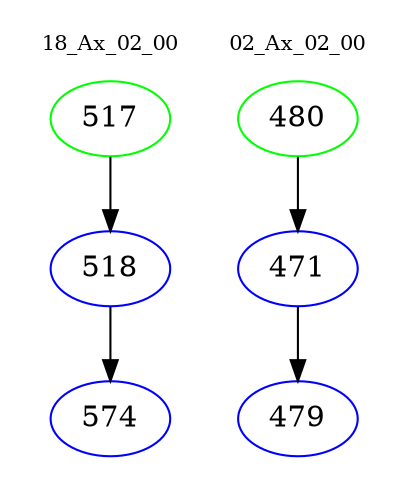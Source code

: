 digraph{
subgraph cluster_0 {
color = white
label = "18_Ax_02_00";
fontsize=10;
T0_517 [label="517", color="green"]
T0_517 -> T0_518 [color="black"]
T0_518 [label="518", color="blue"]
T0_518 -> T0_574 [color="black"]
T0_574 [label="574", color="blue"]
}
subgraph cluster_1 {
color = white
label = "02_Ax_02_00";
fontsize=10;
T1_480 [label="480", color="green"]
T1_480 -> T1_471 [color="black"]
T1_471 [label="471", color="blue"]
T1_471 -> T1_479 [color="black"]
T1_479 [label="479", color="blue"]
}
}
